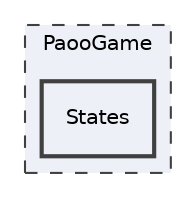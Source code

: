 digraph "PaooGame/States"
{
 // LATEX_PDF_SIZE
  edge [fontname="Helvetica",fontsize="10",labelfontname="Helvetica",labelfontsize="10"];
  node [fontname="Helvetica",fontsize="10",shape=record];
  compound=true
  subgraph clusterdir_b74d128e4f73e7cbb693cd984ddee52f {
    graph [ bgcolor="#edf0f7", pencolor="grey25", style="filled,dashed,", label="PaooGame", fontname="Helvetica", fontsize="10", URL="dir_b74d128e4f73e7cbb693cd984ddee52f.html"]
  dir_79aea8453329ffbd06056959ebd85396 [shape=box, label="States", style="filled,bold,", fillcolor="#edf0f7", color="grey25", URL="dir_79aea8453329ffbd06056959ebd85396.html"];
  }
}
